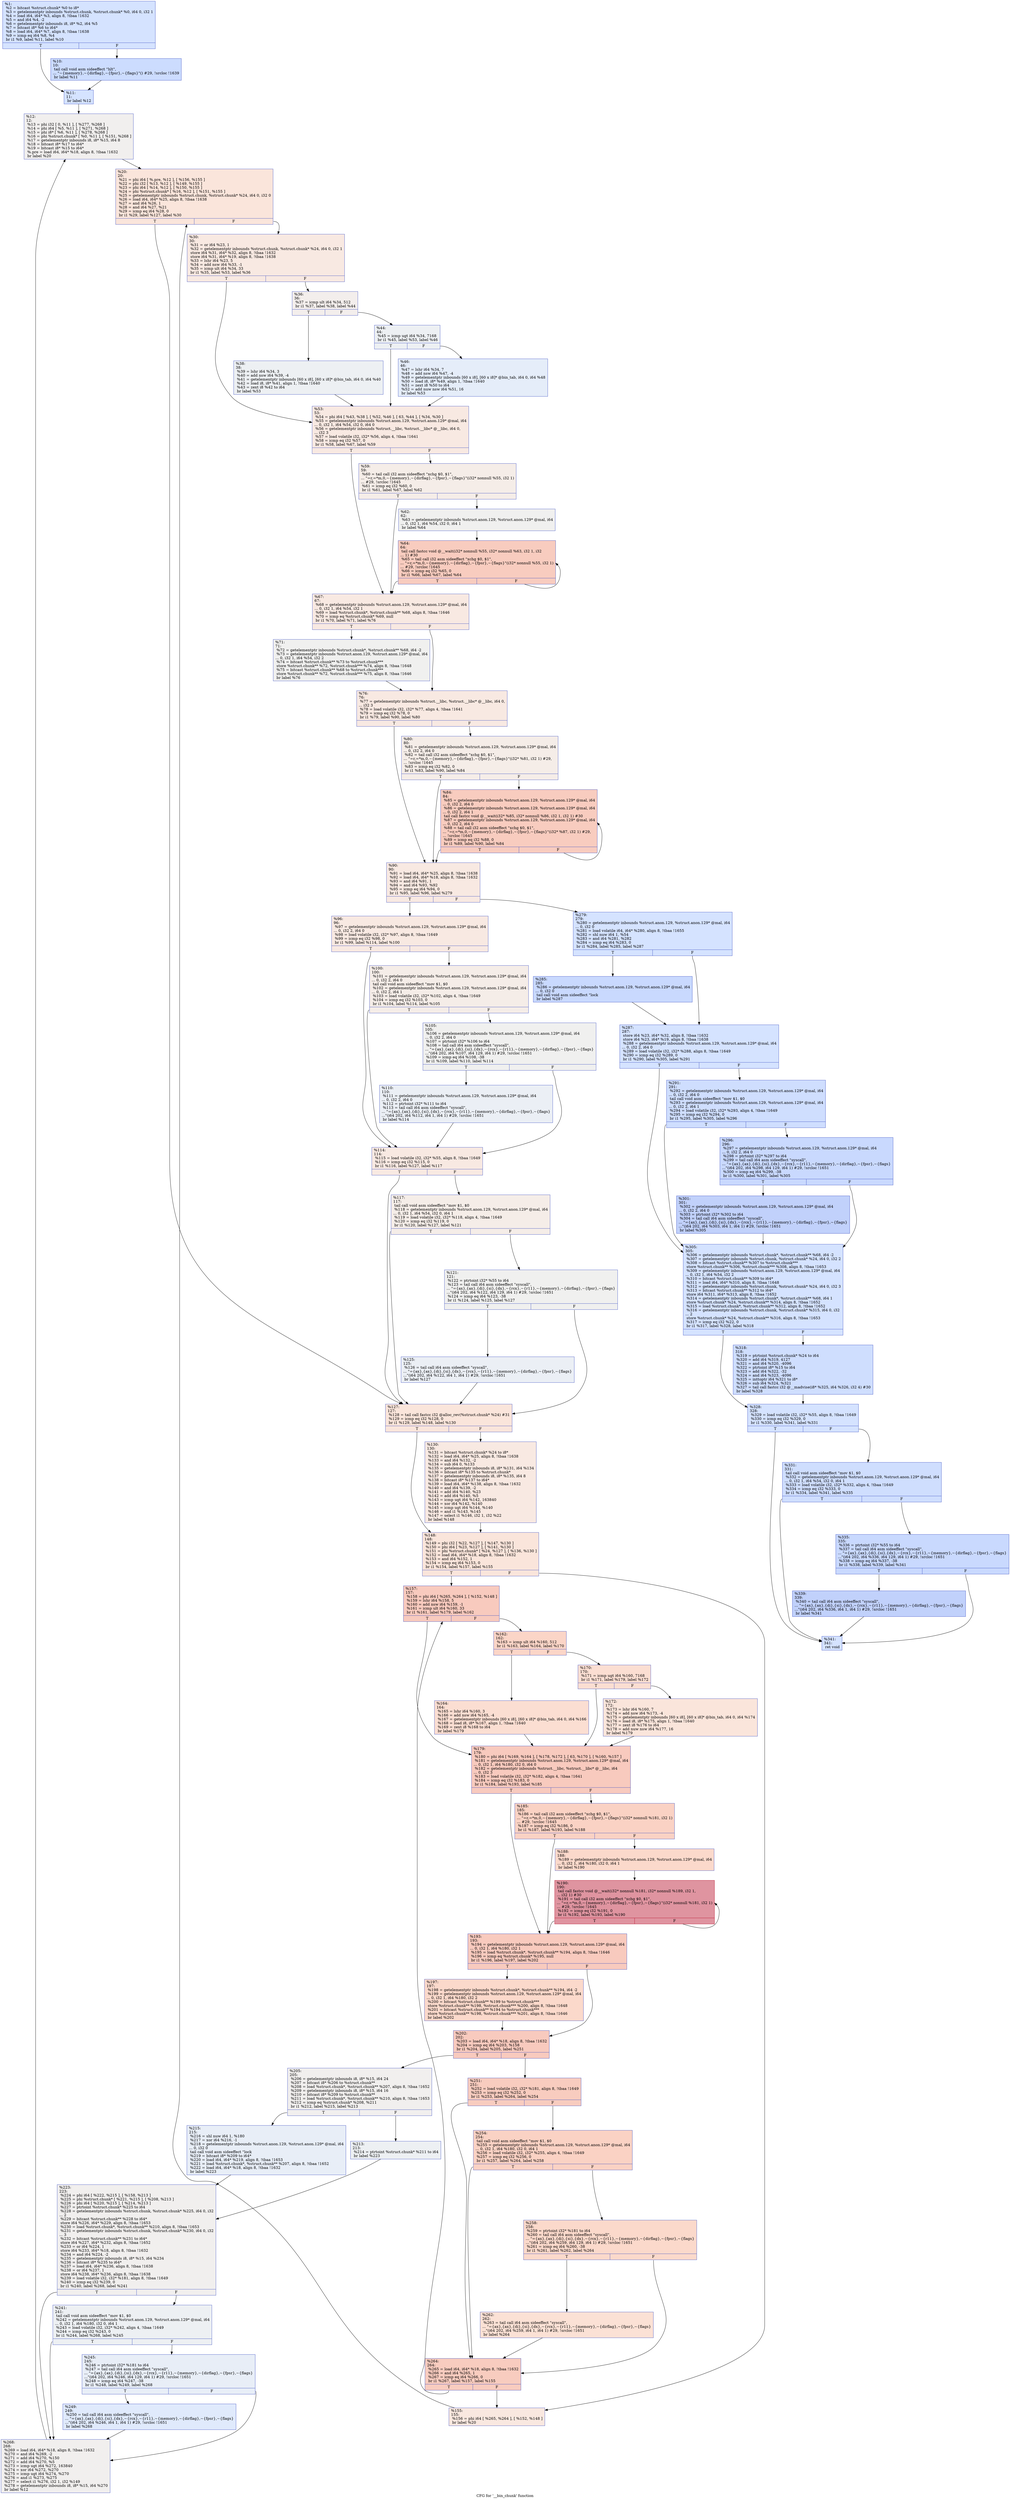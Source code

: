 digraph "CFG for '__bin_chunk' function" {
	label="CFG for '__bin_chunk' function";

	Node0x17d24f0 [shape=record,color="#3d50c3ff", style=filled, fillcolor="#a1c0ff70",label="{%1:\l  %2 = bitcast %struct.chunk* %0 to i8*\l  %3 = getelementptr inbounds %struct.chunk, %struct.chunk* %0, i64 0, i32 1\l  %4 = load i64, i64* %3, align 8, !tbaa !1632\l  %5 = and i64 %4, -2\l  %6 = getelementptr inbounds i8, i8* %2, i64 %5\l  %7 = bitcast i8* %6 to i64*\l  %8 = load i64, i64* %7, align 8, !tbaa !1638\l  %9 = icmp eq i64 %8, %4\l  br i1 %9, label %11, label %10\l|{<s0>T|<s1>F}}"];
	Node0x17d24f0:s0 -> Node0x17d27d0;
	Node0x17d24f0:s1 -> Node0x17d2780;
	Node0x17d2780 [shape=record,color="#3d50c3ff", style=filled, fillcolor="#8caffe70",label="{%10:\l10:                                               \l  tail call void asm sideeffect \"hlt\",\l... \"~\{memory\},~\{dirflag\},~\{fpsr\},~\{flags\}\"() #29, !srcloc !1639\l  br label %11\l}"];
	Node0x17d2780 -> Node0x17d27d0;
	Node0x17d27d0 [shape=record,color="#3d50c3ff", style=filled, fillcolor="#a1c0ff70",label="{%11:\l11:                                               \l  br label %12\l}"];
	Node0x17d27d0 -> Node0x17d2820;
	Node0x17d2820 [shape=record,color="#3d50c3ff", style=filled, fillcolor="#e0dbd870",label="{%12:\l12:                                               \l  %13 = phi i32 [ 0, %11 ], [ %277, %268 ]\l  %14 = phi i64 [ %5, %11 ], [ %271, %268 ]\l  %15 = phi i8* [ %6, %11 ], [ %278, %268 ]\l  %16 = phi %struct.chunk* [ %0, %11 ], [ %151, %268 ]\l  %17 = getelementptr inbounds i8, i8* %15, i64 8\l  %18 = bitcast i8* %17 to i64*\l  %19 = bitcast i8* %15 to i64*\l  %.pre = load i64, i64* %18, align 8, !tbaa !1632\l  br label %20\l}"];
	Node0x17d2820 -> Node0x17d2870;
	Node0x17d2870 [shape=record,color="#3d50c3ff", style=filled, fillcolor="#f4c5ad70",label="{%20:\l20:                                               \l  %21 = phi i64 [ %.pre, %12 ], [ %156, %155 ]\l  %22 = phi i32 [ %13, %12 ], [ %149, %155 ]\l  %23 = phi i64 [ %14, %12 ], [ %150, %155 ]\l  %24 = phi %struct.chunk* [ %16, %12 ], [ %151, %155 ]\l  %25 = getelementptr inbounds %struct.chunk, %struct.chunk* %24, i64 0, i32 0\l  %26 = load i64, i64* %25, align 8, !tbaa !1638\l  %27 = and i64 %26, 1\l  %28 = and i64 %27, %21\l  %29 = icmp eq i64 %28, 0\l  br i1 %29, label %127, label %30\l|{<s0>T|<s1>F}}"];
	Node0x17d2870:s0 -> Node0x17d2ff0;
	Node0x17d2870:s1 -> Node0x17d28c0;
	Node0x17d28c0 [shape=record,color="#3d50c3ff", style=filled, fillcolor="#efcebd70",label="{%30:\l30:                                               \l  %31 = or i64 %23, 1\l  %32 = getelementptr inbounds %struct.chunk, %struct.chunk* %24, i64 0, i32 1\l  store i64 %31, i64* %32, align 8, !tbaa !1632\l  store i64 %31, i64* %19, align 8, !tbaa !1638\l  %33 = lshr i64 %23, 5\l  %34 = add nsw i64 %33, -1\l  %35 = icmp ult i64 %34, 33\l  br i1 %35, label %53, label %36\l|{<s0>T|<s1>F}}"];
	Node0x17d28c0:s0 -> Node0x17d2a50;
	Node0x17d28c0:s1 -> Node0x17d2910;
	Node0x17d2910 [shape=record,color="#3d50c3ff", style=filled, fillcolor="#e3d9d370",label="{%36:\l36:                                               \l  %37 = icmp ult i64 %34, 512\l  br i1 %37, label %38, label %44\l|{<s0>T|<s1>F}}"];
	Node0x17d2910:s0 -> Node0x17d2960;
	Node0x17d2910:s1 -> Node0x17d29b0;
	Node0x17d2960 [shape=record,color="#3d50c3ff", style=filled, fillcolor="#d6dce470",label="{%38:\l38:                                               \l  %39 = lshr i64 %34, 3\l  %40 = add nsw i64 %39, -4\l  %41 = getelementptr inbounds [60 x i8], [60 x i8]* @bin_tab, i64 0, i64 %40\l  %42 = load i8, i8* %41, align 1, !tbaa !1640\l  %43 = zext i8 %42 to i64\l  br label %53\l}"];
	Node0x17d2960 -> Node0x17d2a50;
	Node0x17d29b0 [shape=record,color="#3d50c3ff", style=filled, fillcolor="#d6dce470",label="{%44:\l44:                                               \l  %45 = icmp ugt i64 %34, 7168\l  br i1 %45, label %53, label %46\l|{<s0>T|<s1>F}}"];
	Node0x17d29b0:s0 -> Node0x17d2a50;
	Node0x17d29b0:s1 -> Node0x17d2a00;
	Node0x17d2a00 [shape=record,color="#3d50c3ff", style=filled, fillcolor="#c5d6f270",label="{%46:\l46:                                               \l  %47 = lshr i64 %34, 7\l  %48 = add nsw i64 %47, -4\l  %49 = getelementptr inbounds [60 x i8], [60 x i8]* @bin_tab, i64 0, i64 %48\l  %50 = load i8, i8* %49, align 1, !tbaa !1640\l  %51 = zext i8 %50 to i64\l  %52 = add nuw nsw i64 %51, 16\l  br label %53\l}"];
	Node0x17d2a00 -> Node0x17d2a50;
	Node0x17d2a50 [shape=record,color="#3d50c3ff", style=filled, fillcolor="#efcebd70",label="{%53:\l53:                                               \l  %54 = phi i64 [ %43, %38 ], [ %52, %46 ], [ 63, %44 ], [ %34, %30 ]\l  %55 = getelementptr inbounds %struct.anon.129, %struct.anon.129* @mal, i64\l... 0, i32 1, i64 %54, i32 0, i64 0\l  %56 = getelementptr inbounds %struct.__libc, %struct.__libc* @__libc, i64 0,\l... i32 3\l  %57 = load volatile i32, i32* %56, align 4, !tbaa !1641\l  %58 = icmp eq i32 %57, 0\l  br i1 %58, label %67, label %59\l|{<s0>T|<s1>F}}"];
	Node0x17d2a50:s0 -> Node0x17d2b90;
	Node0x17d2a50:s1 -> Node0x17d2aa0;
	Node0x17d2aa0 [shape=record,color="#3d50c3ff", style=filled, fillcolor="#e8d6cc70",label="{%59:\l59:                                               \l  %60 = tail call i32 asm sideeffect \"xchg $0, $1\",\l... \"=r,=*m,0,~\{memory\},~\{dirflag\},~\{fpsr\},~\{flags\}\"(i32* nonnull %55, i32 1)\l... #29, !srcloc !1645\l  %61 = icmp eq i32 %60, 0\l  br i1 %61, label %67, label %62\l|{<s0>T|<s1>F}}"];
	Node0x17d2aa0:s0 -> Node0x17d2b90;
	Node0x17d2aa0:s1 -> Node0x17d2af0;
	Node0x17d2af0 [shape=record,color="#3d50c3ff", style=filled, fillcolor="#dedcdb70",label="{%62:\l62:                                               \l  %63 = getelementptr inbounds %struct.anon.129, %struct.anon.129* @mal, i64\l... 0, i32 1, i64 %54, i32 0, i64 1\l  br label %64\l}"];
	Node0x17d2af0 -> Node0x17d2b40;
	Node0x17d2b40 [shape=record,color="#3d50c3ff", style=filled, fillcolor="#f08b6e70",label="{%64:\l64:                                               \l  tail call fastcc void @__wait(i32* nonnull %55, i32* nonnull %63, i32 1, i32\l... 1) #30\l  %65 = tail call i32 asm sideeffect \"xchg $0, $1\",\l... \"=r,=*m,0,~\{memory\},~\{dirflag\},~\{fpsr\},~\{flags\}\"(i32* nonnull %55, i32 1)\l... #29, !srcloc !1645\l  %66 = icmp eq i32 %65, 0\l  br i1 %66, label %67, label %64\l|{<s0>T|<s1>F}}"];
	Node0x17d2b40:s0 -> Node0x17d2b90;
	Node0x17d2b40:s1 -> Node0x17d2b40;
	Node0x17d2b90 [shape=record,color="#3d50c3ff", style=filled, fillcolor="#efcebd70",label="{%67:\l67:                                               \l  %68 = getelementptr inbounds %struct.anon.129, %struct.anon.129* @mal, i64\l... 0, i32 1, i64 %54, i32 1\l  %69 = load %struct.chunk*, %struct.chunk** %68, align 8, !tbaa !1646\l  %70 = icmp eq %struct.chunk* %69, null\l  br i1 %70, label %71, label %76\l|{<s0>T|<s1>F}}"];
	Node0x17d2b90:s0 -> Node0x17d2be0;
	Node0x17d2b90:s1 -> Node0x17d2c30;
	Node0x17d2be0 [shape=record,color="#3d50c3ff", style=filled, fillcolor="#dedcdb70",label="{%71:\l71:                                               \l  %72 = getelementptr inbounds %struct.chunk*, %struct.chunk** %68, i64 -2\l  %73 = getelementptr inbounds %struct.anon.129, %struct.anon.129* @mal, i64\l... 0, i32 1, i64 %54, i32 2\l  %74 = bitcast %struct.chunk** %73 to %struct.chunk***\l  store %struct.chunk** %72, %struct.chunk*** %74, align 8, !tbaa !1648\l  %75 = bitcast %struct.chunk** %68 to %struct.chunk***\l  store %struct.chunk** %72, %struct.chunk*** %75, align 8, !tbaa !1646\l  br label %76\l}"];
	Node0x17d2be0 -> Node0x17d2c30;
	Node0x17d2c30 [shape=record,color="#3d50c3ff", style=filled, fillcolor="#efcebd70",label="{%76:\l76:                                               \l  %77 = getelementptr inbounds %struct.__libc, %struct.__libc* @__libc, i64 0,\l... i32 3\l  %78 = load volatile i32, i32* %77, align 4, !tbaa !1641\l  %79 = icmp eq i32 %78, 0\l  br i1 %79, label %90, label %80\l|{<s0>T|<s1>F}}"];
	Node0x17d2c30:s0 -> Node0x17d2d20;
	Node0x17d2c30:s1 -> Node0x17d2c80;
	Node0x17d2c80 [shape=record,color="#3d50c3ff", style=filled, fillcolor="#e8d6cc70",label="{%80:\l80:                                               \l  %81 = getelementptr inbounds %struct.anon.129, %struct.anon.129* @mal, i64\l... 0, i32 2, i64 0\l  %82 = tail call i32 asm sideeffect \"xchg $0, $1\",\l... \"=r,=*m,0,~\{memory\},~\{dirflag\},~\{fpsr\},~\{flags\}\"(i32* %81, i32 1) #29,\l... !srcloc !1645\l  %83 = icmp eq i32 %82, 0\l  br i1 %83, label %90, label %84\l|{<s0>T|<s1>F}}"];
	Node0x17d2c80:s0 -> Node0x17d2d20;
	Node0x17d2c80:s1 -> Node0x17d2cd0;
	Node0x17d2cd0 [shape=record,color="#3d50c3ff", style=filled, fillcolor="#f08b6e70",label="{%84:\l84:                                               \l  %85 = getelementptr inbounds %struct.anon.129, %struct.anon.129* @mal, i64\l... 0, i32 2, i64 0\l  %86 = getelementptr inbounds %struct.anon.129, %struct.anon.129* @mal, i64\l... 0, i32 2, i64 1\l  tail call fastcc void @__wait(i32* %85, i32* nonnull %86, i32 1, i32 1) #30\l  %87 = getelementptr inbounds %struct.anon.129, %struct.anon.129* @mal, i64\l... 0, i32 2, i64 0\l  %88 = tail call i32 asm sideeffect \"xchg $0, $1\",\l... \"=r,=*m,0,~\{memory\},~\{dirflag\},~\{fpsr\},~\{flags\}\"(i32* %87, i32 1) #29,\l... !srcloc !1645\l  %89 = icmp eq i32 %88, 0\l  br i1 %89, label %90, label %84\l|{<s0>T|<s1>F}}"];
	Node0x17d2cd0:s0 -> Node0x17d2d20;
	Node0x17d2cd0:s1 -> Node0x17d2cd0;
	Node0x17d2d20 [shape=record,color="#3d50c3ff", style=filled, fillcolor="#efcebd70",label="{%90:\l90:                                               \l  %91 = load i64, i64* %25, align 8, !tbaa !1638\l  %92 = load i64, i64* %18, align 8, !tbaa !1632\l  %93 = and i64 %91, 1\l  %94 = and i64 %93, %92\l  %95 = icmp eq i64 %94, 0\l  br i1 %95, label %96, label %279\l|{<s0>T|<s1>F}}"];
	Node0x17d2d20:s0 -> Node0x17d2d70;
	Node0x17d2d20:s1 -> Node0x17d3900;
	Node0x17d2d70 [shape=record,color="#3d50c3ff", style=filled, fillcolor="#efcebd70",label="{%96:\l96:                                               \l  %97 = getelementptr inbounds %struct.anon.129, %struct.anon.129* @mal, i64\l... 0, i32 2, i64 0\l  %98 = load volatile i32, i32* %97, align 8, !tbaa !1649\l  %99 = icmp eq i32 %98, 0\l  br i1 %99, label %114, label %100\l|{<s0>T|<s1>F}}"];
	Node0x17d2d70:s0 -> Node0x17d2eb0;
	Node0x17d2d70:s1 -> Node0x17d2dc0;
	Node0x17d2dc0 [shape=record,color="#3d50c3ff", style=filled, fillcolor="#e8d6cc70",label="{%100:\l100:                                              \l  %101 = getelementptr inbounds %struct.anon.129, %struct.anon.129* @mal, i64\l... 0, i32 2, i64 0\l  tail call void asm sideeffect \"mov $1, $0 \l  %102 = getelementptr inbounds %struct.anon.129, %struct.anon.129* @mal, i64\l... 0, i32 2, i64 1\l  %103 = load volatile i32, i32* %102, align 4, !tbaa !1649\l  %104 = icmp eq i32 %103, 0\l  br i1 %104, label %114, label %105\l|{<s0>T|<s1>F}}"];
	Node0x17d2dc0:s0 -> Node0x17d2eb0;
	Node0x17d2dc0:s1 -> Node0x17d2e10;
	Node0x17d2e10 [shape=record,color="#3d50c3ff", style=filled, fillcolor="#dedcdb70",label="{%105:\l105:                                              \l  %106 = getelementptr inbounds %struct.anon.129, %struct.anon.129* @mal, i64\l... 0, i32 2, i64 0\l  %107 = ptrtoint i32* %106 to i64\l  %108 = tail call i64 asm sideeffect \"syscall\",\l... \"=\{ax\},\{ax\},\{di\},\{si\},\{dx\},~\{rcx\},~\{r11\},~\{memory\},~\{dirflag\},~\{fpsr\},~\{flags\}\l...\"(i64 202, i64 %107, i64 129, i64 1) #29, !srcloc !1651\l  %109 = icmp eq i64 %108, -38\l  br i1 %109, label %110, label %114\l|{<s0>T|<s1>F}}"];
	Node0x17d2e10:s0 -> Node0x17d2e60;
	Node0x17d2e10:s1 -> Node0x17d2eb0;
	Node0x17d2e60 [shape=record,color="#3d50c3ff", style=filled, fillcolor="#d1dae970",label="{%110:\l110:                                              \l  %111 = getelementptr inbounds %struct.anon.129, %struct.anon.129* @mal, i64\l... 0, i32 2, i64 0\l  %112 = ptrtoint i32* %111 to i64\l  %113 = tail call i64 asm sideeffect \"syscall\",\l... \"=\{ax\},\{ax\},\{di\},\{si\},\{dx\},~\{rcx\},~\{r11\},~\{memory\},~\{dirflag\},~\{fpsr\},~\{flags\}\l...\"(i64 202, i64 %112, i64 1, i64 1) #29, !srcloc !1651\l  br label %114\l}"];
	Node0x17d2e60 -> Node0x17d2eb0;
	Node0x17d2eb0 [shape=record,color="#3d50c3ff", style=filled, fillcolor="#efcebd70",label="{%114:\l114:                                              \l  %115 = load volatile i32, i32* %55, align 8, !tbaa !1649\l  %116 = icmp eq i32 %115, 0\l  br i1 %116, label %127, label %117\l|{<s0>T|<s1>F}}"];
	Node0x17d2eb0:s0 -> Node0x17d2ff0;
	Node0x17d2eb0:s1 -> Node0x17d2f00;
	Node0x17d2f00 [shape=record,color="#3d50c3ff", style=filled, fillcolor="#e8d6cc70",label="{%117:\l117:                                              \l  tail call void asm sideeffect \"mov $1, $0 \l  %118 = getelementptr inbounds %struct.anon.129, %struct.anon.129* @mal, i64\l... 0, i32 1, i64 %54, i32 0, i64 1\l  %119 = load volatile i32, i32* %118, align 4, !tbaa !1649\l  %120 = icmp eq i32 %119, 0\l  br i1 %120, label %127, label %121\l|{<s0>T|<s1>F}}"];
	Node0x17d2f00:s0 -> Node0x17d2ff0;
	Node0x17d2f00:s1 -> Node0x17d2f50;
	Node0x17d2f50 [shape=record,color="#3d50c3ff", style=filled, fillcolor="#dedcdb70",label="{%121:\l121:                                              \l  %122 = ptrtoint i32* %55 to i64\l  %123 = tail call i64 asm sideeffect \"syscall\",\l... \"=\{ax\},\{ax\},\{di\},\{si\},\{dx\},~\{rcx\},~\{r11\},~\{memory\},~\{dirflag\},~\{fpsr\},~\{flags\}\l...\"(i64 202, i64 %122, i64 129, i64 1) #29, !srcloc !1651\l  %124 = icmp eq i64 %123, -38\l  br i1 %124, label %125, label %127\l|{<s0>T|<s1>F}}"];
	Node0x17d2f50:s0 -> Node0x17d2fa0;
	Node0x17d2f50:s1 -> Node0x17d2ff0;
	Node0x17d2fa0 [shape=record,color="#3d50c3ff", style=filled, fillcolor="#d1dae970",label="{%125:\l125:                                              \l  %126 = tail call i64 asm sideeffect \"syscall\",\l... \"=\{ax\},\{ax\},\{di\},\{si\},\{dx\},~\{rcx\},~\{r11\},~\{memory\},~\{dirflag\},~\{fpsr\},~\{flags\}\l...\"(i64 202, i64 %122, i64 1, i64 1) #29, !srcloc !1651\l  br label %127\l}"];
	Node0x17d2fa0 -> Node0x17d2ff0;
	Node0x17d2ff0 [shape=record,color="#3d50c3ff", style=filled, fillcolor="#f4c5ad70",label="{%127:\l127:                                              \l  %128 = tail call fastcc i32 @alloc_rev(%struct.chunk* %24) #31\l  %129 = icmp eq i32 %128, 0\l  br i1 %129, label %148, label %130\l|{<s0>T|<s1>F}}"];
	Node0x17d2ff0:s0 -> Node0x17d3090;
	Node0x17d2ff0:s1 -> Node0x17d3040;
	Node0x17d3040 [shape=record,color="#3d50c3ff", style=filled, fillcolor="#efcebd70",label="{%130:\l130:                                              \l  %131 = bitcast %struct.chunk* %24 to i8*\l  %132 = load i64, i64* %25, align 8, !tbaa !1638\l  %133 = and i64 %132, -2\l  %134 = sub i64 0, %133\l  %135 = getelementptr inbounds i8, i8* %131, i64 %134\l  %136 = bitcast i8* %135 to %struct.chunk*\l  %137 = getelementptr inbounds i8, i8* %135, i64 8\l  %138 = bitcast i8* %137 to i64*\l  %139 = load i64, i64* %138, align 8, !tbaa !1632\l  %140 = and i64 %139, -2\l  %141 = add i64 %140, %23\l  %142 = add i64 %140, %5\l  %143 = icmp ugt i64 %142, 163840\l  %144 = xor i64 %142, %140\l  %145 = icmp ugt i64 %144, %140\l  %146 = and i1 %143, %145\l  %147 = select i1 %146, i32 1, i32 %22\l  br label %148\l}"];
	Node0x17d3040 -> Node0x17d3090;
	Node0x17d3090 [shape=record,color="#3d50c3ff", style=filled, fillcolor="#f4c5ad70",label="{%148:\l148:                                              \l  %149 = phi i32 [ %22, %127 ], [ %147, %130 ]\l  %150 = phi i64 [ %23, %127 ], [ %141, %130 ]\l  %151 = phi %struct.chunk* [ %24, %127 ], [ %136, %130 ]\l  %152 = load i64, i64* %18, align 8, !tbaa !1632\l  %153 = and i64 %152, 1\l  %154 = icmp eq i64 %153, 0\l  br i1 %154, label %157, label %155\l|{<s0>T|<s1>F}}"];
	Node0x17d3090:s0 -> Node0x17d3130;
	Node0x17d3090:s1 -> Node0x17d30e0;
	Node0x17d30e0 [shape=record,color="#3d50c3ff", style=filled, fillcolor="#f1ccb870",label="{%155:\l155:                                              \l  %156 = phi i64 [ %265, %264 ], [ %152, %148 ]\l  br label %20\l}"];
	Node0x17d30e0 -> Node0x17d2870;
	Node0x17d3130 [shape=record,color="#3d50c3ff", style=filled, fillcolor="#ef886b70",label="{%157:\l157:                                              \l  %158 = phi i64 [ %265, %264 ], [ %152, %148 ]\l  %159 = lshr i64 %158, 5\l  %160 = add nsw i64 %159, -1\l  %161 = icmp ult i64 %160, 33\l  br i1 %161, label %179, label %162\l|{<s0>T|<s1>F}}"];
	Node0x17d3130:s0 -> Node0x17d32c0;
	Node0x17d3130:s1 -> Node0x17d3180;
	Node0x17d3180 [shape=record,color="#3d50c3ff", style=filled, fillcolor="#f5a08170",label="{%162:\l162:                                              \l  %163 = icmp ult i64 %160, 512\l  br i1 %163, label %164, label %170\l|{<s0>T|<s1>F}}"];
	Node0x17d3180:s0 -> Node0x17d31d0;
	Node0x17d3180:s1 -> Node0x17d3220;
	Node0x17d31d0 [shape=record,color="#3d50c3ff", style=filled, fillcolor="#f7b59970",label="{%164:\l164:                                              \l  %165 = lshr i64 %160, 3\l  %166 = add nsw i64 %165, -4\l  %167 = getelementptr inbounds [60 x i8], [60 x i8]* @bin_tab, i64 0, i64 %166\l  %168 = load i8, i8* %167, align 1, !tbaa !1640\l  %169 = zext i8 %168 to i64\l  br label %179\l}"];
	Node0x17d31d0 -> Node0x17d32c0;
	Node0x17d3220 [shape=record,color="#3d50c3ff", style=filled, fillcolor="#f7b59970",label="{%170:\l170:                                              \l  %171 = icmp ugt i64 %160, 7168\l  br i1 %171, label %179, label %172\l|{<s0>T|<s1>F}}"];
	Node0x17d3220:s0 -> Node0x17d32c0;
	Node0x17d3220:s1 -> Node0x17d3270;
	Node0x17d3270 [shape=record,color="#3d50c3ff", style=filled, fillcolor="#f4c5ad70",label="{%172:\l172:                                              \l  %173 = lshr i64 %160, 7\l  %174 = add nsw i64 %173, -4\l  %175 = getelementptr inbounds [60 x i8], [60 x i8]* @bin_tab, i64 0, i64 %174\l  %176 = load i8, i8* %175, align 1, !tbaa !1640\l  %177 = zext i8 %176 to i64\l  %178 = add nuw nsw i64 %177, 16\l  br label %179\l}"];
	Node0x17d3270 -> Node0x17d32c0;
	Node0x17d32c0 [shape=record,color="#3d50c3ff", style=filled, fillcolor="#ef886b70",label="{%179:\l179:                                              \l  %180 = phi i64 [ %169, %164 ], [ %178, %172 ], [ 63, %170 ], [ %160, %157 ]\l  %181 = getelementptr inbounds %struct.anon.129, %struct.anon.129* @mal, i64\l... 0, i32 1, i64 %180, i32 0, i64 0\l  %182 = getelementptr inbounds %struct.__libc, %struct.__libc* @__libc, i64\l... 0, i32 3\l  %183 = load volatile i32, i32* %182, align 4, !tbaa !1641\l  %184 = icmp eq i32 %183, 0\l  br i1 %184, label %193, label %185\l|{<s0>T|<s1>F}}"];
	Node0x17d32c0:s0 -> Node0x17d3400;
	Node0x17d32c0:s1 -> Node0x17d3310;
	Node0x17d3310 [shape=record,color="#3d50c3ff", style=filled, fillcolor="#f4987a70",label="{%185:\l185:                                              \l  %186 = tail call i32 asm sideeffect \"xchg $0, $1\",\l... \"=r,=*m,0,~\{memory\},~\{dirflag\},~\{fpsr\},~\{flags\}\"(i32* nonnull %181, i32 1)\l... #29, !srcloc !1645\l  %187 = icmp eq i32 %186, 0\l  br i1 %187, label %193, label %188\l|{<s0>T|<s1>F}}"];
	Node0x17d3310:s0 -> Node0x17d3400;
	Node0x17d3310:s1 -> Node0x17d3360;
	Node0x17d3360 [shape=record,color="#3d50c3ff", style=filled, fillcolor="#f7a88970",label="{%188:\l188:                                              \l  %189 = getelementptr inbounds %struct.anon.129, %struct.anon.129* @mal, i64\l... 0, i32 1, i64 %180, i32 0, i64 1\l  br label %190\l}"];
	Node0x17d3360 -> Node0x17d33b0;
	Node0x17d33b0 [shape=record,color="#b70d28ff", style=filled, fillcolor="#b70d2870",label="{%190:\l190:                                              \l  tail call fastcc void @__wait(i32* nonnull %181, i32* nonnull %189, i32 1,\l... i32 1) #30\l  %191 = tail call i32 asm sideeffect \"xchg $0, $1\",\l... \"=r,=*m,0,~\{memory\},~\{dirflag\},~\{fpsr\},~\{flags\}\"(i32* nonnull %181, i32 1)\l... #29, !srcloc !1645\l  %192 = icmp eq i32 %191, 0\l  br i1 %192, label %193, label %190\l|{<s0>T|<s1>F}}"];
	Node0x17d33b0:s0 -> Node0x17d3400;
	Node0x17d33b0:s1 -> Node0x17d33b0;
	Node0x17d3400 [shape=record,color="#3d50c3ff", style=filled, fillcolor="#ef886b70",label="{%193:\l193:                                              \l  %194 = getelementptr inbounds %struct.anon.129, %struct.anon.129* @mal, i64\l... 0, i32 1, i64 %180, i32 1\l  %195 = load %struct.chunk*, %struct.chunk** %194, align 8, !tbaa !1646\l  %196 = icmp eq %struct.chunk* %195, null\l  br i1 %196, label %197, label %202\l|{<s0>T|<s1>F}}"];
	Node0x17d3400:s0 -> Node0x17d3450;
	Node0x17d3400:s1 -> Node0x17d34a0;
	Node0x17d3450 [shape=record,color="#3d50c3ff", style=filled, fillcolor="#f7a88970",label="{%197:\l197:                                              \l  %198 = getelementptr inbounds %struct.chunk*, %struct.chunk** %194, i64 -2\l  %199 = getelementptr inbounds %struct.anon.129, %struct.anon.129* @mal, i64\l... 0, i32 1, i64 %180, i32 2\l  %200 = bitcast %struct.chunk** %199 to %struct.chunk***\l  store %struct.chunk** %198, %struct.chunk*** %200, align 8, !tbaa !1648\l  %201 = bitcast %struct.chunk** %194 to %struct.chunk***\l  store %struct.chunk** %198, %struct.chunk*** %201, align 8, !tbaa !1646\l  br label %202\l}"];
	Node0x17d3450 -> Node0x17d34a0;
	Node0x17d34a0 [shape=record,color="#3d50c3ff", style=filled, fillcolor="#ef886b70",label="{%202:\l202:                                              \l  %203 = load i64, i64* %18, align 8, !tbaa !1632\l  %204 = icmp eq i64 %203, %158\l  br i1 %204, label %205, label %251\l|{<s0>T|<s1>F}}"];
	Node0x17d34a0:s0 -> Node0x17d34f0;
	Node0x17d34a0:s1 -> Node0x17d3720;
	Node0x17d34f0 [shape=record,color="#3d50c3ff", style=filled, fillcolor="#e0dbd870",label="{%205:\l205:                                              \l  %206 = getelementptr inbounds i8, i8* %15, i64 24\l  %207 = bitcast i8* %206 to %struct.chunk**\l  %208 = load %struct.chunk*, %struct.chunk** %207, align 8, !tbaa !1652\l  %209 = getelementptr inbounds i8, i8* %15, i64 16\l  %210 = bitcast i8* %209 to %struct.chunk**\l  %211 = load %struct.chunk*, %struct.chunk** %210, align 8, !tbaa !1653\l  %212 = icmp eq %struct.chunk* %208, %211\l  br i1 %212, label %215, label %213\l|{<s0>T|<s1>F}}"];
	Node0x17d34f0:s0 -> Node0x17d3590;
	Node0x17d34f0:s1 -> Node0x17d3540;
	Node0x17d3540 [shape=record,color="#3d50c3ff", style=filled, fillcolor="#d6dce470",label="{%213:\l213:                                              \l  %214 = ptrtoint %struct.chunk* %211 to i64\l  br label %223\l}"];
	Node0x17d3540 -> Node0x17d35e0;
	Node0x17d3590 [shape=record,color="#3d50c3ff", style=filled, fillcolor="#cbd8ee70",label="{%215:\l215:                                              \l  %216 = shl nuw i64 1, %180\l  %217 = xor i64 %216, -1\l  %218 = getelementptr inbounds %struct.anon.129, %struct.anon.129* @mal, i64\l... 0, i32 0\l  tail call void asm sideeffect \"lock \l  %219 = bitcast i8* %209 to i64*\l  %220 = load i64, i64* %219, align 8, !tbaa !1653\l  %221 = load %struct.chunk*, %struct.chunk** %207, align 8, !tbaa !1652\l  %222 = load i64, i64* %18, align 8, !tbaa !1632\l  br label %223\l}"];
	Node0x17d3590 -> Node0x17d35e0;
	Node0x17d35e0 [shape=record,color="#3d50c3ff", style=filled, fillcolor="#e0dbd870",label="{%223:\l223:                                              \l  %224 = phi i64 [ %222, %215 ], [ %158, %213 ]\l  %225 = phi %struct.chunk* [ %221, %215 ], [ %208, %213 ]\l  %226 = phi i64 [ %220, %215 ], [ %214, %213 ]\l  %227 = ptrtoint %struct.chunk* %225 to i64\l  %228 = getelementptr inbounds %struct.chunk, %struct.chunk* %225, i64 0, i32\l... 2\l  %229 = bitcast %struct.chunk** %228 to i64*\l  store i64 %226, i64* %229, align 8, !tbaa !1653\l  %230 = load %struct.chunk*, %struct.chunk** %210, align 8, !tbaa !1653\l  %231 = getelementptr inbounds %struct.chunk, %struct.chunk* %230, i64 0, i32\l... 3\l  %232 = bitcast %struct.chunk** %231 to i64*\l  store i64 %227, i64* %232, align 8, !tbaa !1652\l  %233 = or i64 %224, 1\l  store i64 %233, i64* %18, align 8, !tbaa !1632\l  %234 = and i64 %224, -2\l  %235 = getelementptr inbounds i8, i8* %15, i64 %234\l  %236 = bitcast i8* %235 to i64*\l  %237 = load i64, i64* %236, align 8, !tbaa !1638\l  %238 = or i64 %237, 1\l  store i64 %238, i64* %236, align 8, !tbaa !1638\l  %239 = load volatile i32, i32* %181, align 8, !tbaa !1649\l  %240 = icmp eq i32 %239, 0\l  br i1 %240, label %268, label %241\l|{<s0>T|<s1>F}}"];
	Node0x17d35e0:s0 -> Node0x17d38b0;
	Node0x17d35e0:s1 -> Node0x17d3630;
	Node0x17d3630 [shape=record,color="#3d50c3ff", style=filled, fillcolor="#d6dce470",label="{%241:\l241:                                              \l  tail call void asm sideeffect \"mov $1, $0 \l  %242 = getelementptr inbounds %struct.anon.129, %struct.anon.129* @mal, i64\l... 0, i32 1, i64 %180, i32 0, i64 1\l  %243 = load volatile i32, i32* %242, align 4, !tbaa !1649\l  %244 = icmp eq i32 %243, 0\l  br i1 %244, label %268, label %245\l|{<s0>T|<s1>F}}"];
	Node0x17d3630:s0 -> Node0x17d38b0;
	Node0x17d3630:s1 -> Node0x17d3680;
	Node0x17d3680 [shape=record,color="#3d50c3ff", style=filled, fillcolor="#cbd8ee70",label="{%245:\l245:                                              \l  %246 = ptrtoint i32* %181 to i64\l  %247 = tail call i64 asm sideeffect \"syscall\",\l... \"=\{ax\},\{ax\},\{di\},\{si\},\{dx\},~\{rcx\},~\{r11\},~\{memory\},~\{dirflag\},~\{fpsr\},~\{flags\}\l...\"(i64 202, i64 %246, i64 129, i64 1) #29, !srcloc !1651\l  %248 = icmp eq i64 %247, -38\l  br i1 %248, label %249, label %268\l|{<s0>T|<s1>F}}"];
	Node0x17d3680:s0 -> Node0x17d36d0;
	Node0x17d3680:s1 -> Node0x17d38b0;
	Node0x17d36d0 [shape=record,color="#3d50c3ff", style=filled, fillcolor="#b9d0f970",label="{%249:\l249:                                              \l  %250 = tail call i64 asm sideeffect \"syscall\",\l... \"=\{ax\},\{ax\},\{di\},\{si\},\{dx\},~\{rcx\},~\{r11\},~\{memory\},~\{dirflag\},~\{fpsr\},~\{flags\}\l...\"(i64 202, i64 %246, i64 1, i64 1) #29, !srcloc !1651\l  br label %268\l}"];
	Node0x17d36d0 -> Node0x17d38b0;
	Node0x17d3720 [shape=record,color="#3d50c3ff", style=filled, fillcolor="#f08b6e70",label="{%251:\l251:                                              \l  %252 = load volatile i32, i32* %181, align 8, !tbaa !1649\l  %253 = icmp eq i32 %252, 0\l  br i1 %253, label %264, label %254\l|{<s0>T|<s1>F}}"];
	Node0x17d3720:s0 -> Node0x17d3860;
	Node0x17d3720:s1 -> Node0x17d3770;
	Node0x17d3770 [shape=record,color="#3d50c3ff", style=filled, fillcolor="#f4987a70",label="{%254:\l254:                                              \l  tail call void asm sideeffect \"mov $1, $0 \l  %255 = getelementptr inbounds %struct.anon.129, %struct.anon.129* @mal, i64\l... 0, i32 1, i64 %180, i32 0, i64 1\l  %256 = load volatile i32, i32* %255, align 4, !tbaa !1649\l  %257 = icmp eq i32 %256, 0\l  br i1 %257, label %264, label %258\l|{<s0>T|<s1>F}}"];
	Node0x17d3770:s0 -> Node0x17d3860;
	Node0x17d3770:s1 -> Node0x17d37c0;
	Node0x17d37c0 [shape=record,color="#3d50c3ff", style=filled, fillcolor="#f7a88970",label="{%258:\l258:                                              \l  %259 = ptrtoint i32* %181 to i64\l  %260 = tail call i64 asm sideeffect \"syscall\",\l... \"=\{ax\},\{ax\},\{di\},\{si\},\{dx\},~\{rcx\},~\{r11\},~\{memory\},~\{dirflag\},~\{fpsr\},~\{flags\}\l...\"(i64 202, i64 %259, i64 129, i64 1) #29, !srcloc !1651\l  %261 = icmp eq i64 %260, -38\l  br i1 %261, label %262, label %264\l|{<s0>T|<s1>F}}"];
	Node0x17d37c0:s0 -> Node0x17d3810;
	Node0x17d37c0:s1 -> Node0x17d3860;
	Node0x17d3810 [shape=record,color="#3d50c3ff", style=filled, fillcolor="#f7bca170",label="{%262:\l262:                                              \l  %263 = tail call i64 asm sideeffect \"syscall\",\l... \"=\{ax\},\{ax\},\{di\},\{si\},\{dx\},~\{rcx\},~\{r11\},~\{memory\},~\{dirflag\},~\{fpsr\},~\{flags\}\l...\"(i64 202, i64 %259, i64 1, i64 1) #29, !srcloc !1651\l  br label %264\l}"];
	Node0x17d3810 -> Node0x17d3860;
	Node0x17d3860 [shape=record,color="#3d50c3ff", style=filled, fillcolor="#f08b6e70",label="{%264:\l264:                                              \l  %265 = load i64, i64* %18, align 8, !tbaa !1632\l  %266 = and i64 %265, 1\l  %267 = icmp eq i64 %266, 0\l  br i1 %267, label %157, label %155\l|{<s0>T|<s1>F}}"];
	Node0x17d3860:s0 -> Node0x17d3130;
	Node0x17d3860:s1 -> Node0x17d30e0;
	Node0x17d38b0 [shape=record,color="#3d50c3ff", style=filled, fillcolor="#e0dbd870",label="{%268:\l268:                                              \l  %269 = load i64, i64* %18, align 8, !tbaa !1632\l  %270 = and i64 %269, -2\l  %271 = add i64 %270, %150\l  %272 = add i64 %270, %5\l  %273 = icmp ugt i64 %272, 163840\l  %274 = xor i64 %272, %270\l  %275 = icmp ugt i64 %274, %270\l  %276 = and i1 %273, %275\l  %277 = select i1 %276, i32 1, i32 %149\l  %278 = getelementptr inbounds i8, i8* %15, i64 %270\l  br label %12\l}"];
	Node0x17d38b0 -> Node0x17d2820;
	Node0x17d3900 [shape=record,color="#3d50c3ff", style=filled, fillcolor="#a1c0ff70",label="{%279:\l279:                                              \l  %280 = getelementptr inbounds %struct.anon.129, %struct.anon.129* @mal, i64\l... 0, i32 0\l  %281 = load volatile i64, i64* %280, align 8, !tbaa !1655\l  %282 = shl nuw i64 1, %54\l  %283 = and i64 %281, %282\l  %284 = icmp eq i64 %283, 0\l  br i1 %284, label %285, label %287\l|{<s0>T|<s1>F}}"];
	Node0x17d3900:s0 -> Node0x17d3950;
	Node0x17d3900:s1 -> Node0x17d39a0;
	Node0x17d3950 [shape=record,color="#3d50c3ff", style=filled, fillcolor="#85a8fc70",label="{%285:\l285:                                              \l  %286 = getelementptr inbounds %struct.anon.129, %struct.anon.129* @mal, i64\l... 0, i32 0\l  tail call void asm sideeffect \"lock \l  br label %287\l}"];
	Node0x17d3950 -> Node0x17d39a0;
	Node0x17d39a0 [shape=record,color="#3d50c3ff", style=filled, fillcolor="#a1c0ff70",label="{%287:\l287:                                              \l  store i64 %23, i64* %32, align 8, !tbaa !1632\l  store i64 %23, i64* %19, align 8, !tbaa !1638\l  %288 = getelementptr inbounds %struct.anon.129, %struct.anon.129* @mal, i64\l... 0, i32 2, i64 0\l  %289 = load volatile i32, i32* %288, align 8, !tbaa !1649\l  %290 = icmp eq i32 %289, 0\l  br i1 %290, label %305, label %291\l|{<s0>T|<s1>F}}"];
	Node0x17d39a0:s0 -> Node0x17d3ae0;
	Node0x17d39a0:s1 -> Node0x17d39f0;
	Node0x17d39f0 [shape=record,color="#3d50c3ff", style=filled, fillcolor="#93b5fe70",label="{%291:\l291:                                              \l  %292 = getelementptr inbounds %struct.anon.129, %struct.anon.129* @mal, i64\l... 0, i32 2, i64 0\l  tail call void asm sideeffect \"mov $1, $0 \l  %293 = getelementptr inbounds %struct.anon.129, %struct.anon.129* @mal, i64\l... 0, i32 2, i64 1\l  %294 = load volatile i32, i32* %293, align 4, !tbaa !1649\l  %295 = icmp eq i32 %294, 0\l  br i1 %295, label %305, label %296\l|{<s0>T|<s1>F}}"];
	Node0x17d39f0:s0 -> Node0x17d3ae0;
	Node0x17d39f0:s1 -> Node0x17d3a40;
	Node0x17d3a40 [shape=record,color="#3d50c3ff", style=filled, fillcolor="#85a8fc70",label="{%296:\l296:                                              \l  %297 = getelementptr inbounds %struct.anon.129, %struct.anon.129* @mal, i64\l... 0, i32 2, i64 0\l  %298 = ptrtoint i32* %297 to i64\l  %299 = tail call i64 asm sideeffect \"syscall\",\l... \"=\{ax\},\{ax\},\{di\},\{si\},\{dx\},~\{rcx\},~\{r11\},~\{memory\},~\{dirflag\},~\{fpsr\},~\{flags\}\l...\"(i64 202, i64 %298, i64 129, i64 1) #29, !srcloc !1651\l  %300 = icmp eq i64 %299, -38\l  br i1 %300, label %301, label %305\l|{<s0>T|<s1>F}}"];
	Node0x17d3a40:s0 -> Node0x17d3a90;
	Node0x17d3a40:s1 -> Node0x17d3ae0;
	Node0x17d3a90 [shape=record,color="#3d50c3ff", style=filled, fillcolor="#7396f570",label="{%301:\l301:                                              \l  %302 = getelementptr inbounds %struct.anon.129, %struct.anon.129* @mal, i64\l... 0, i32 2, i64 0\l  %303 = ptrtoint i32* %302 to i64\l  %304 = tail call i64 asm sideeffect \"syscall\",\l... \"=\{ax\},\{ax\},\{di\},\{si\},\{dx\},~\{rcx\},~\{r11\},~\{memory\},~\{dirflag\},~\{fpsr\},~\{flags\}\l...\"(i64 202, i64 %303, i64 1, i64 1) #29, !srcloc !1651\l  br label %305\l}"];
	Node0x17d3a90 -> Node0x17d3ae0;
	Node0x17d3ae0 [shape=record,color="#3d50c3ff", style=filled, fillcolor="#a1c0ff70",label="{%305:\l305:                                              \l  %306 = getelementptr inbounds %struct.chunk*, %struct.chunk** %68, i64 -2\l  %307 = getelementptr inbounds %struct.chunk, %struct.chunk* %24, i64 0, i32 2\l  %308 = bitcast %struct.chunk** %307 to %struct.chunk***\l  store %struct.chunk** %306, %struct.chunk*** %308, align 8, !tbaa !1653\l  %309 = getelementptr inbounds %struct.anon.129, %struct.anon.129* @mal, i64\l... 0, i32 1, i64 %54, i32 2\l  %310 = bitcast %struct.chunk** %309 to i64*\l  %311 = load i64, i64* %310, align 8, !tbaa !1648\l  %312 = getelementptr inbounds %struct.chunk, %struct.chunk* %24, i64 0, i32 3\l  %313 = bitcast %struct.chunk** %312 to i64*\l  store i64 %311, i64* %313, align 8, !tbaa !1652\l  %314 = getelementptr inbounds %struct.chunk*, %struct.chunk** %68, i64 1\l  store %struct.chunk* %24, %struct.chunk** %314, align 8, !tbaa !1652\l  %315 = load %struct.chunk*, %struct.chunk** %312, align 8, !tbaa !1652\l  %316 = getelementptr inbounds %struct.chunk, %struct.chunk* %315, i64 0, i32\l... 2\l  store %struct.chunk* %24, %struct.chunk** %316, align 8, !tbaa !1653\l  %317 = icmp eq i32 %22, 0\l  br i1 %317, label %328, label %318\l|{<s0>T|<s1>F}}"];
	Node0x17d3ae0:s0 -> Node0x17d3b80;
	Node0x17d3ae0:s1 -> Node0x17d3b30;
	Node0x17d3b30 [shape=record,color="#3d50c3ff", style=filled, fillcolor="#93b5fe70",label="{%318:\l318:                                              \l  %319 = ptrtoint %struct.chunk* %24 to i64\l  %320 = add i64 %319, 4127\l  %321 = and i64 %320, -4096\l  %322 = ptrtoint i8* %15 to i64\l  %323 = add i64 %322, -32\l  %324 = and i64 %323, -4096\l  %325 = inttoptr i64 %321 to i8*\l  %326 = sub i64 %324, %321\l  %327 = tail call fastcc i32 @__madvise(i8* %325, i64 %326, i32 4) #30\l  br label %328\l}"];
	Node0x17d3b30 -> Node0x17d3b80;
	Node0x17d3b80 [shape=record,color="#3d50c3ff", style=filled, fillcolor="#a1c0ff70",label="{%328:\l328:                                              \l  %329 = load volatile i32, i32* %55, align 8, !tbaa !1649\l  %330 = icmp eq i32 %329, 0\l  br i1 %330, label %341, label %331\l|{<s0>T|<s1>F}}"];
	Node0x17d3b80:s0 -> Node0x17d3cc0;
	Node0x17d3b80:s1 -> Node0x17d3bd0;
	Node0x17d3bd0 [shape=record,color="#3d50c3ff", style=filled, fillcolor="#93b5fe70",label="{%331:\l331:                                              \l  tail call void asm sideeffect \"mov $1, $0 \l  %332 = getelementptr inbounds %struct.anon.129, %struct.anon.129* @mal, i64\l... 0, i32 1, i64 %54, i32 0, i64 1\l  %333 = load volatile i32, i32* %332, align 4, !tbaa !1649\l  %334 = icmp eq i32 %333, 0\l  br i1 %334, label %341, label %335\l|{<s0>T|<s1>F}}"];
	Node0x17d3bd0:s0 -> Node0x17d3cc0;
	Node0x17d3bd0:s1 -> Node0x17d3c20;
	Node0x17d3c20 [shape=record,color="#3d50c3ff", style=filled, fillcolor="#85a8fc70",label="{%335:\l335:                                              \l  %336 = ptrtoint i32* %55 to i64\l  %337 = tail call i64 asm sideeffect \"syscall\",\l... \"=\{ax\},\{ax\},\{di\},\{si\},\{dx\},~\{rcx\},~\{r11\},~\{memory\},~\{dirflag\},~\{fpsr\},~\{flags\}\l...\"(i64 202, i64 %336, i64 129, i64 1) #29, !srcloc !1651\l  %338 = icmp eq i64 %337, -38\l  br i1 %338, label %339, label %341\l|{<s0>T|<s1>F}}"];
	Node0x17d3c20:s0 -> Node0x17d3c70;
	Node0x17d3c20:s1 -> Node0x17d3cc0;
	Node0x17d3c70 [shape=record,color="#3d50c3ff", style=filled, fillcolor="#7396f570",label="{%339:\l339:                                              \l  %340 = tail call i64 asm sideeffect \"syscall\",\l... \"=\{ax\},\{ax\},\{di\},\{si\},\{dx\},~\{rcx\},~\{r11\},~\{memory\},~\{dirflag\},~\{fpsr\},~\{flags\}\l...\"(i64 202, i64 %336, i64 1, i64 1) #29, !srcloc !1651\l  br label %341\l}"];
	Node0x17d3c70 -> Node0x17d3cc0;
	Node0x17d3cc0 [shape=record,color="#3d50c3ff", style=filled, fillcolor="#a1c0ff70",label="{%341:\l341:                                              \l  ret void\l}"];
}
